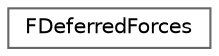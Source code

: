 digraph "Graphical Class Hierarchy"
{
 // INTERACTIVE_SVG=YES
 // LATEX_PDF_SIZE
  bgcolor="transparent";
  edge [fontname=Helvetica,fontsize=10,labelfontname=Helvetica,labelfontsize=10];
  node [fontname=Helvetica,fontsize=10,shape=box,height=0.2,width=0.4];
  rankdir="LR";
  Node0 [id="Node000000",label="FDeferredForces",height=0.2,width=0.4,color="grey40", fillcolor="white", style="filled",URL="$d4/d61/classFDeferredForces.html",tooltip=" "];
}
